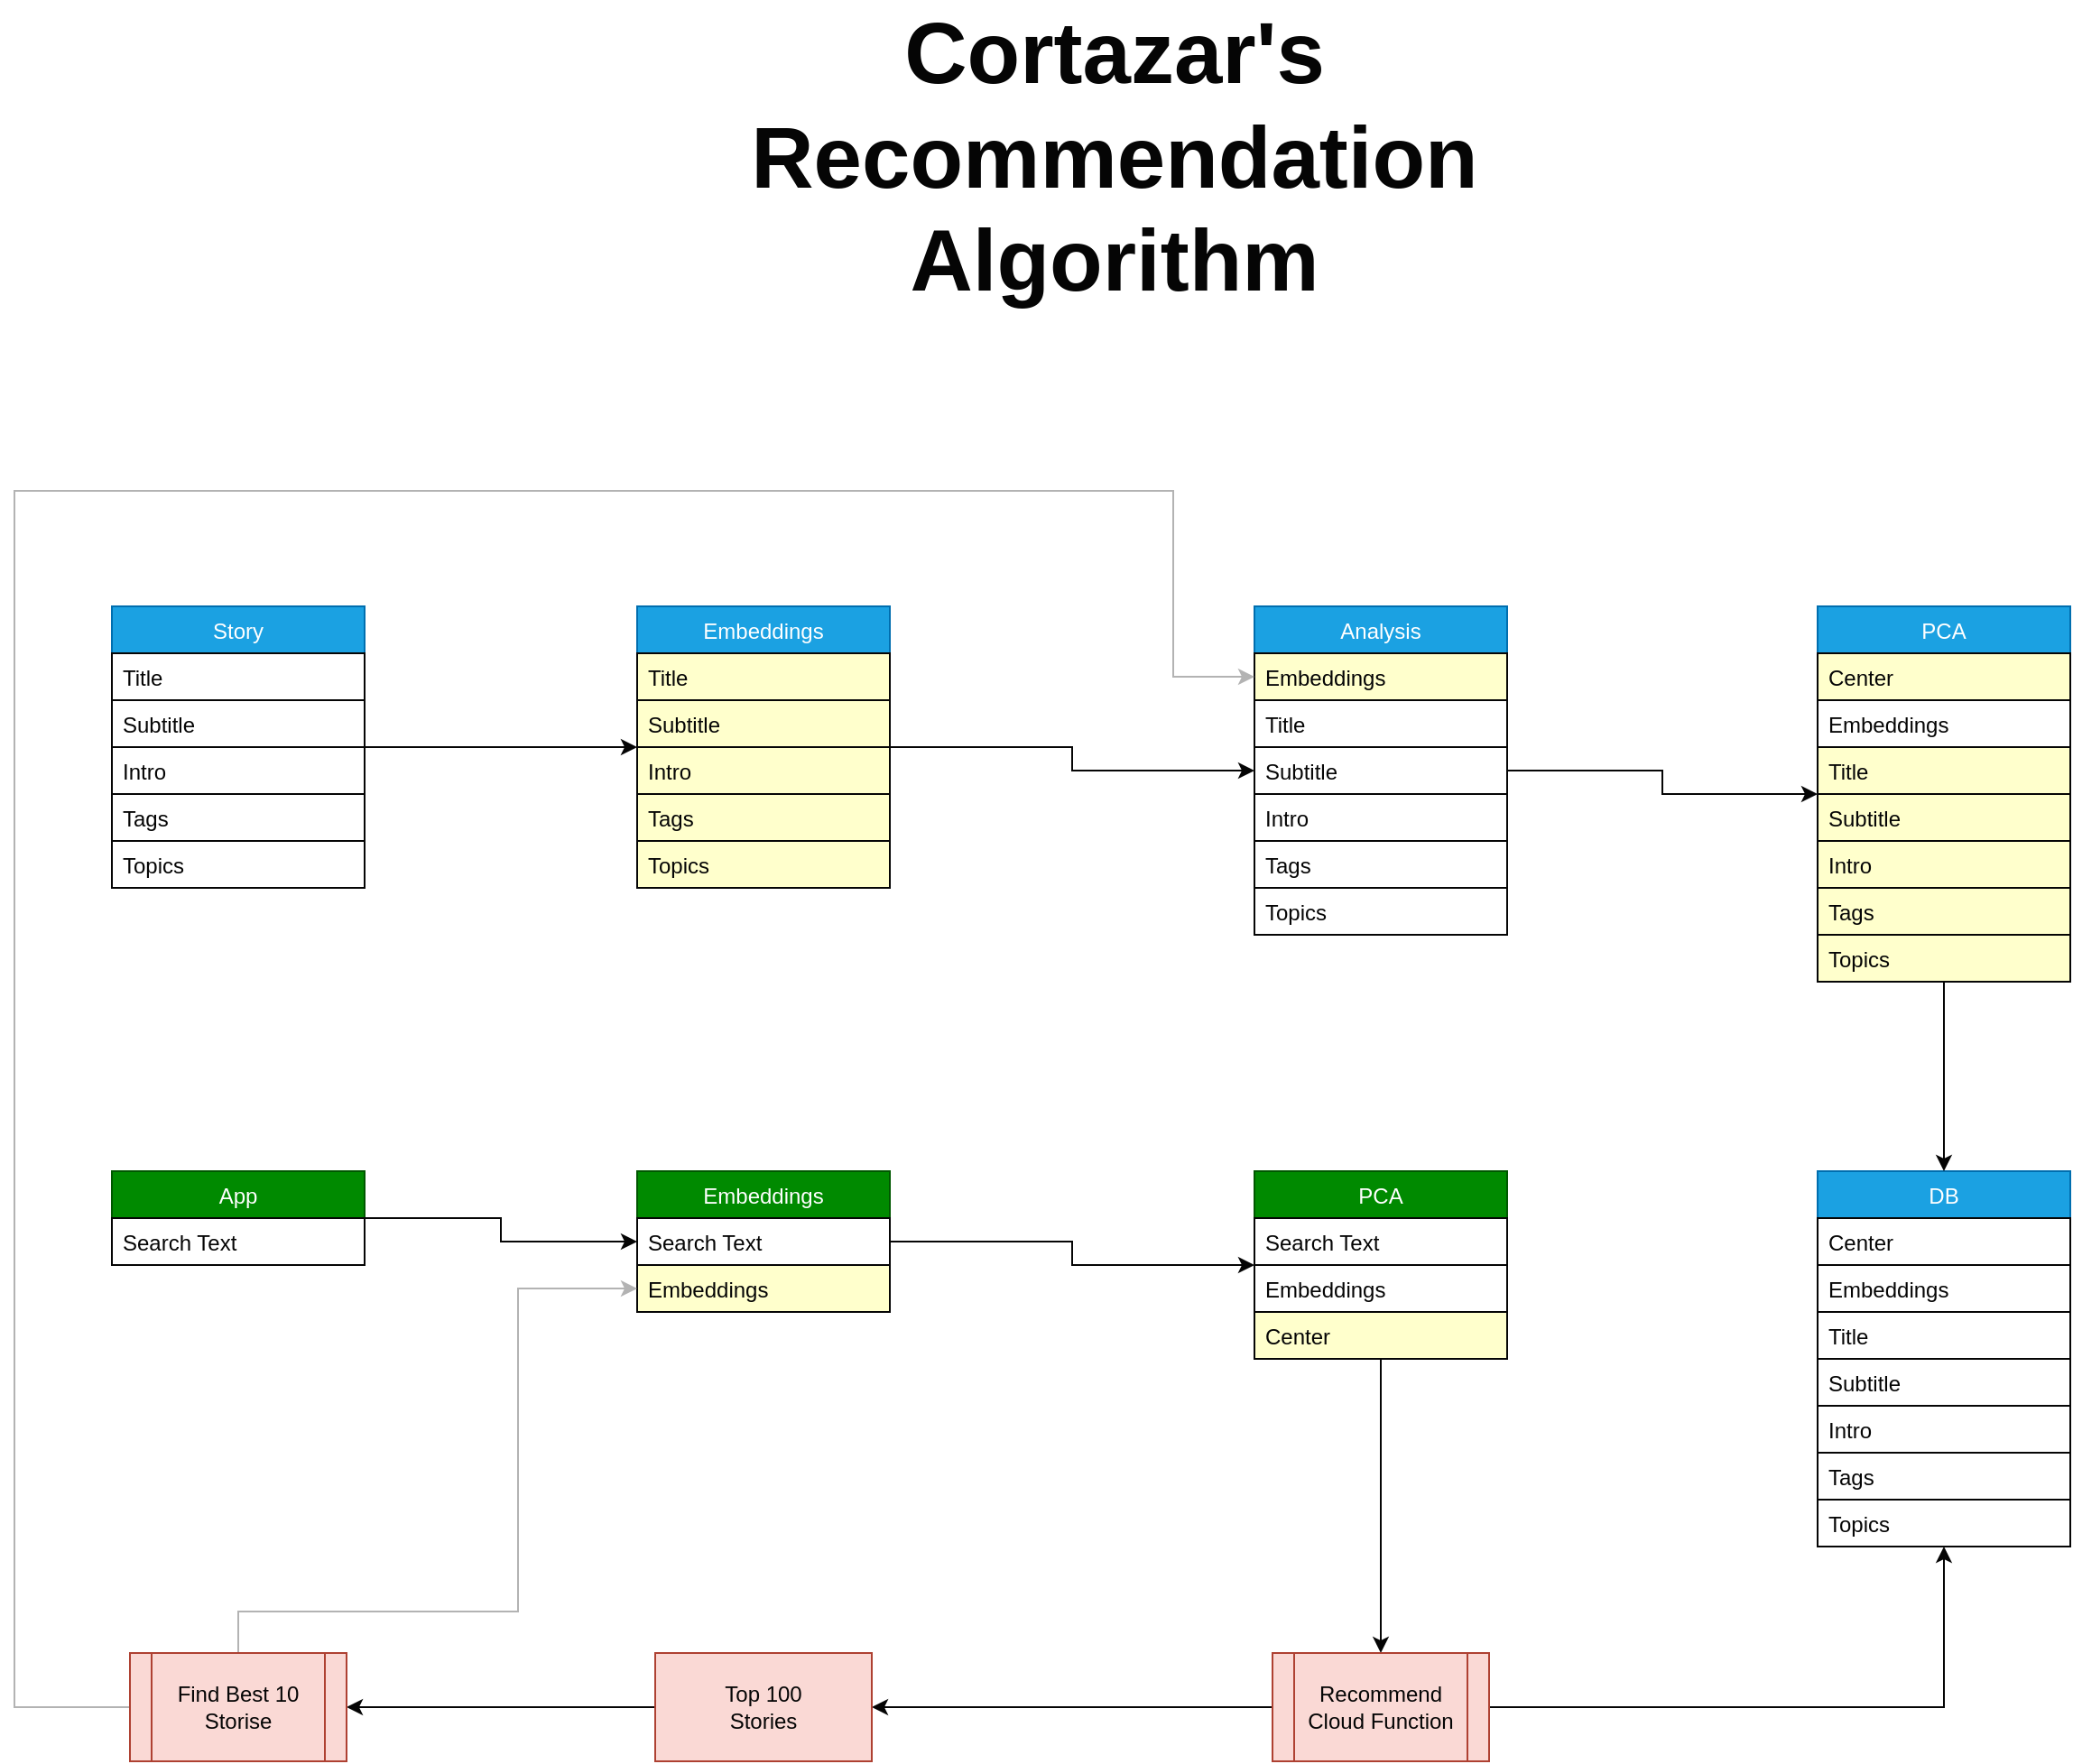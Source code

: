 <mxfile>
    <diagram id="E4lW0hnEvJUmRvfEjQED" name="Page-1">
        <mxGraphModel dx="831" dy="733" grid="0" gridSize="10" guides="1" tooltips="1" connect="1" arrows="1" fold="1" page="0" pageScale="1" pageWidth="2100" pageHeight="1700" background="#ffffff" math="0" shadow="0">
            <root>
                <mxCell id="0"/>
                <mxCell id="1" parent="0"/>
                <mxCell id="22" style="edgeStyle=orthogonalEdgeStyle;rounded=0;orthogonalLoop=1;jettySize=auto;html=1;strokeColor=#050505;fontColor=#050505;" edge="1" parent="1" source="10" target="16">
                    <mxGeometry relative="1" as="geometry"/>
                </mxCell>
                <mxCell id="10" value="Story" style="swimlane;fontStyle=0;childLayout=stackLayout;horizontal=1;startSize=26;fillColor=#1ba1e2;horizontalStack=0;resizeParent=1;resizeParentMax=0;resizeLast=0;collapsible=1;marginBottom=0;strokeColor=#006EAF;fontColor=#ffffff;" vertex="1" parent="1">
                    <mxGeometry x="71" y="-6" width="140" height="156" as="geometry"/>
                </mxCell>
                <mxCell id="11" value="Title" style="text;fillColor=none;align=left;verticalAlign=top;spacingLeft=4;spacingRight=4;overflow=hidden;rotatable=0;points=[[0,0.5],[1,0.5]];portConstraint=eastwest;fontColor=#050505;strokeColor=#050505;" vertex="1" parent="10">
                    <mxGeometry y="26" width="140" height="26" as="geometry"/>
                </mxCell>
                <mxCell id="12" value="Subtitle" style="text;fillColor=none;align=left;verticalAlign=top;spacingLeft=4;spacingRight=4;overflow=hidden;rotatable=0;points=[[0,0.5],[1,0.5]];portConstraint=eastwest;strokeColor=#050505;fontColor=#050505;" vertex="1" parent="10">
                    <mxGeometry y="52" width="140" height="26" as="geometry"/>
                </mxCell>
                <mxCell id="14" value="Intro" style="text;fillColor=none;align=left;verticalAlign=top;spacingLeft=4;spacingRight=4;overflow=hidden;rotatable=0;points=[[0,0.5],[1,0.5]];portConstraint=eastwest;fontColor=#050505;strokeColor=#050505;" vertex="1" parent="10">
                    <mxGeometry y="78" width="140" height="26" as="geometry"/>
                </mxCell>
                <mxCell id="15" value="Tags" style="text;align=left;verticalAlign=top;spacingLeft=4;spacingRight=4;overflow=hidden;rotatable=0;points=[[0,0.5],[1,0.5]];portConstraint=eastwest;fontColor=#050505;strokeColor=#050505;" vertex="1" parent="10">
                    <mxGeometry y="104" width="140" height="26" as="geometry"/>
                </mxCell>
                <mxCell id="13" value="Topics" style="text;fillColor=none;align=left;verticalAlign=top;spacingLeft=4;spacingRight=4;overflow=hidden;rotatable=0;points=[[0,0.5],[1,0.5]];portConstraint=eastwest;fontColor=#050505;strokeColor=#050505;" vertex="1" parent="10">
                    <mxGeometry y="130" width="140" height="26" as="geometry"/>
                </mxCell>
                <mxCell id="47" style="edgeStyle=orthogonalEdgeStyle;rounded=0;orthogonalLoop=1;jettySize=auto;html=1;strokeColor=#050505;fontColor=#050505;" edge="1" parent="1" source="16" target="39">
                    <mxGeometry relative="1" as="geometry"/>
                </mxCell>
                <mxCell id="16" value="Embeddings" style="swimlane;fontStyle=0;childLayout=stackLayout;horizontal=1;startSize=26;fillColor=#1ba1e2;horizontalStack=0;resizeParent=1;resizeParentMax=0;resizeLast=0;collapsible=1;marginBottom=0;strokeColor=#006EAF;fontColor=#ffffff;" vertex="1" parent="1">
                    <mxGeometry x="362" y="-6" width="140" height="156" as="geometry"/>
                </mxCell>
                <mxCell id="17" value="Title" style="text;align=left;verticalAlign=top;spacingLeft=4;spacingRight=4;overflow=hidden;rotatable=0;points=[[0,0.5],[1,0.5]];portConstraint=eastwest;fontColor=#050505;strokeColor=#050505;fillColor=#FFFFCC;" vertex="1" parent="16">
                    <mxGeometry y="26" width="140" height="26" as="geometry"/>
                </mxCell>
                <mxCell id="18" value="Subtitle" style="text;align=left;verticalAlign=top;spacingLeft=4;spacingRight=4;overflow=hidden;rotatable=0;points=[[0,0.5],[1,0.5]];portConstraint=eastwest;strokeColor=#050505;fontColor=#050505;fillColor=#FFFFCC;" vertex="1" parent="16">
                    <mxGeometry y="52" width="140" height="26" as="geometry"/>
                </mxCell>
                <mxCell id="19" value="Intro" style="text;align=left;verticalAlign=top;spacingLeft=4;spacingRight=4;overflow=hidden;rotatable=0;points=[[0,0.5],[1,0.5]];portConstraint=eastwest;fontColor=#050505;strokeColor=#050505;fillColor=#FFFFCC;" vertex="1" parent="16">
                    <mxGeometry y="78" width="140" height="26" as="geometry"/>
                </mxCell>
                <mxCell id="20" value="Tags" style="text;align=left;verticalAlign=top;spacingLeft=4;spacingRight=4;overflow=hidden;rotatable=0;points=[[0,0.5],[1,0.5]];portConstraint=eastwest;fontColor=#050505;strokeColor=#050505;fillColor=#FFFFCC;" vertex="1" parent="16">
                    <mxGeometry y="104" width="140" height="26" as="geometry"/>
                </mxCell>
                <mxCell id="21" value="Topics" style="text;align=left;verticalAlign=top;spacingLeft=4;spacingRight=4;overflow=hidden;rotatable=0;points=[[0,0.5],[1,0.5]];portConstraint=eastwest;fontColor=#050505;strokeColor=#050505;fillColor=#FFFFCC;" vertex="1" parent="16">
                    <mxGeometry y="130" width="140" height="26" as="geometry"/>
                </mxCell>
                <mxCell id="30" value="DB" style="swimlane;fontStyle=0;childLayout=stackLayout;horizontal=1;startSize=26;fillColor=#1ba1e2;horizontalStack=0;resizeParent=1;resizeParentMax=0;resizeLast=0;collapsible=1;marginBottom=0;strokeColor=#006EAF;fontColor=#ffffff;" vertex="1" parent="1">
                    <mxGeometry x="1016" y="307" width="140" height="208" as="geometry"/>
                </mxCell>
                <mxCell id="38" value="Center" style="text;fillColor=none;align=left;verticalAlign=top;spacingLeft=4;spacingRight=4;overflow=hidden;rotatable=0;points=[[0,0.5],[1,0.5]];portConstraint=eastwest;strokeColor=#050505;fontColor=#050505;" vertex="1" parent="30">
                    <mxGeometry y="26" width="140" height="26" as="geometry"/>
                </mxCell>
                <mxCell id="31" value="Embeddings" style="text;fillColor=none;align=left;verticalAlign=top;spacingLeft=4;spacingRight=4;overflow=hidden;rotatable=0;points=[[0,0.5],[1,0.5]];portConstraint=eastwest;fontColor=#050505;strokeColor=#050505;" vertex="1" parent="30">
                    <mxGeometry y="52" width="140" height="26" as="geometry"/>
                </mxCell>
                <mxCell id="37" value="Title" style="text;fillColor=none;align=left;verticalAlign=top;spacingLeft=4;spacingRight=4;overflow=hidden;rotatable=0;points=[[0,0.5],[1,0.5]];portConstraint=eastwest;fontColor=#050505;strokeColor=#050505;" vertex="1" parent="30">
                    <mxGeometry y="78" width="140" height="26" as="geometry"/>
                </mxCell>
                <mxCell id="32" value="Subtitle" style="text;fillColor=none;align=left;verticalAlign=top;spacingLeft=4;spacingRight=4;overflow=hidden;rotatable=0;points=[[0,0.5],[1,0.5]];portConstraint=eastwest;strokeColor=#050505;fontColor=#050505;" vertex="1" parent="30">
                    <mxGeometry y="104" width="140" height="26" as="geometry"/>
                </mxCell>
                <mxCell id="33" value="Intro" style="text;fillColor=none;align=left;verticalAlign=top;spacingLeft=4;spacingRight=4;overflow=hidden;rotatable=0;points=[[0,0.5],[1,0.5]];portConstraint=eastwest;fontColor=#050505;strokeColor=#050505;" vertex="1" parent="30">
                    <mxGeometry y="130" width="140" height="26" as="geometry"/>
                </mxCell>
                <mxCell id="34" value="Tags" style="text;fillColor=none;align=left;verticalAlign=top;spacingLeft=4;spacingRight=4;overflow=hidden;rotatable=0;points=[[0,0.5],[1,0.5]];portConstraint=eastwest;fontColor=#050505;strokeColor=#050505;" vertex="1" parent="30">
                    <mxGeometry y="156" width="140" height="26" as="geometry"/>
                </mxCell>
                <mxCell id="35" value="Topics" style="text;fillColor=none;align=left;verticalAlign=top;spacingLeft=4;spacingRight=4;overflow=hidden;rotatable=0;points=[[0,0.5],[1,0.5]];portConstraint=eastwest;fontColor=#050505;strokeColor=#050505;" vertex="1" parent="30">
                    <mxGeometry y="182" width="140" height="26" as="geometry"/>
                </mxCell>
                <mxCell id="56" style="edgeStyle=orthogonalEdgeStyle;rounded=0;orthogonalLoop=1;jettySize=auto;html=1;strokeColor=#050505;fontColor=#050505;" edge="1" parent="1" source="39" target="48">
                    <mxGeometry relative="1" as="geometry"/>
                </mxCell>
                <mxCell id="39" value="Analysis" style="swimlane;fontStyle=0;childLayout=stackLayout;horizontal=1;startSize=26;fillColor=#1ba1e2;horizontalStack=0;resizeParent=1;resizeParentMax=0;resizeLast=0;collapsible=1;marginBottom=0;strokeColor=#006EAF;fontColor=#ffffff;" vertex="1" parent="1">
                    <mxGeometry x="704" y="-6" width="140" height="182" as="geometry"/>
                </mxCell>
                <mxCell id="41" value="Embeddings" style="text;align=left;verticalAlign=top;spacingLeft=4;spacingRight=4;overflow=hidden;rotatable=0;points=[[0,0.5],[1,0.5]];portConstraint=eastwest;fontColor=#050505;strokeColor=#050505;fillColor=#FFFFCC;" vertex="1" parent="39">
                    <mxGeometry y="26" width="140" height="26" as="geometry"/>
                </mxCell>
                <mxCell id="42" value="Title" style="text;fillColor=none;align=left;verticalAlign=top;spacingLeft=4;spacingRight=4;overflow=hidden;rotatable=0;points=[[0,0.5],[1,0.5]];portConstraint=eastwest;fontColor=#050505;strokeColor=#050505;" vertex="1" parent="39">
                    <mxGeometry y="52" width="140" height="26" as="geometry"/>
                </mxCell>
                <mxCell id="43" value="Subtitle" style="text;fillColor=none;align=left;verticalAlign=top;spacingLeft=4;spacingRight=4;overflow=hidden;rotatable=0;points=[[0,0.5],[1,0.5]];portConstraint=eastwest;strokeColor=#050505;fontColor=#050505;" vertex="1" parent="39">
                    <mxGeometry y="78" width="140" height="26" as="geometry"/>
                </mxCell>
                <mxCell id="44" value="Intro" style="text;fillColor=none;align=left;verticalAlign=top;spacingLeft=4;spacingRight=4;overflow=hidden;rotatable=0;points=[[0,0.5],[1,0.5]];portConstraint=eastwest;fontColor=#050505;strokeColor=#050505;" vertex="1" parent="39">
                    <mxGeometry y="104" width="140" height="26" as="geometry"/>
                </mxCell>
                <mxCell id="45" value="Tags" style="text;fillColor=none;align=left;verticalAlign=top;spacingLeft=4;spacingRight=4;overflow=hidden;rotatable=0;points=[[0,0.5],[1,0.5]];portConstraint=eastwest;fontColor=#050505;strokeColor=#050505;" vertex="1" parent="39">
                    <mxGeometry y="130" width="140" height="26" as="geometry"/>
                </mxCell>
                <mxCell id="46" value="Topics" style="text;fillColor=none;align=left;verticalAlign=top;spacingLeft=4;spacingRight=4;overflow=hidden;rotatable=0;points=[[0,0.5],[1,0.5]];portConstraint=eastwest;fontColor=#050505;strokeColor=#050505;" vertex="1" parent="39">
                    <mxGeometry y="156" width="140" height="26" as="geometry"/>
                </mxCell>
                <mxCell id="57" style="edgeStyle=orthogonalEdgeStyle;rounded=0;orthogonalLoop=1;jettySize=auto;html=1;entryX=0.5;entryY=0;entryDx=0;entryDy=0;strokeColor=#050505;fontColor=#050505;" edge="1" parent="1" source="48" target="30">
                    <mxGeometry relative="1" as="geometry"/>
                </mxCell>
                <mxCell id="48" value="PCA" style="swimlane;fontStyle=0;childLayout=stackLayout;horizontal=1;startSize=26;fillColor=#1ba1e2;horizontalStack=0;resizeParent=1;resizeParentMax=0;resizeLast=0;collapsible=1;marginBottom=0;strokeColor=#006EAF;fontColor=#ffffff;" vertex="1" parent="1">
                    <mxGeometry x="1016" y="-6" width="140" height="208" as="geometry"/>
                </mxCell>
                <mxCell id="49" value="Center" style="text;align=left;verticalAlign=top;spacingLeft=4;spacingRight=4;overflow=hidden;rotatable=0;points=[[0,0.5],[1,0.5]];portConstraint=eastwest;strokeColor=#050505;fontColor=#050505;fillColor=#FFFFCC;" vertex="1" parent="48">
                    <mxGeometry y="26" width="140" height="26" as="geometry"/>
                </mxCell>
                <mxCell id="50" value="Embeddings" style="text;fillColor=none;align=left;verticalAlign=top;spacingLeft=4;spacingRight=4;overflow=hidden;rotatable=0;points=[[0,0.5],[1,0.5]];portConstraint=eastwest;fontColor=#050505;strokeColor=#050505;" vertex="1" parent="48">
                    <mxGeometry y="52" width="140" height="26" as="geometry"/>
                </mxCell>
                <mxCell id="51" value="Title" style="text;align=left;verticalAlign=top;spacingLeft=4;spacingRight=4;overflow=hidden;rotatable=0;points=[[0,0.5],[1,0.5]];portConstraint=eastwest;fontColor=#050505;strokeColor=#050505;fillColor=#FFFFCC;" vertex="1" parent="48">
                    <mxGeometry y="78" width="140" height="26" as="geometry"/>
                </mxCell>
                <mxCell id="52" value="Subtitle" style="text;align=left;verticalAlign=top;spacingLeft=4;spacingRight=4;overflow=hidden;rotatable=0;points=[[0,0.5],[1,0.5]];portConstraint=eastwest;strokeColor=#050505;fontColor=#050505;fillColor=#FFFFCC;" vertex="1" parent="48">
                    <mxGeometry y="104" width="140" height="26" as="geometry"/>
                </mxCell>
                <mxCell id="53" value="Intro" style="text;align=left;verticalAlign=top;spacingLeft=4;spacingRight=4;overflow=hidden;rotatable=0;points=[[0,0.5],[1,0.5]];portConstraint=eastwest;fontColor=#050505;strokeColor=#050505;fillColor=#FFFFCC;" vertex="1" parent="48">
                    <mxGeometry y="130" width="140" height="26" as="geometry"/>
                </mxCell>
                <mxCell id="54" value="Tags" style="text;align=left;verticalAlign=top;spacingLeft=4;spacingRight=4;overflow=hidden;rotatable=0;points=[[0,0.5],[1,0.5]];portConstraint=eastwest;fontColor=#050505;strokeColor=#050505;fillColor=#FFFFCC;" vertex="1" parent="48">
                    <mxGeometry y="156" width="140" height="26" as="geometry"/>
                </mxCell>
                <mxCell id="55" value="Topics" style="text;align=left;verticalAlign=top;spacingLeft=4;spacingRight=4;overflow=hidden;rotatable=0;points=[[0,0.5],[1,0.5]];portConstraint=eastwest;fontColor=#050505;strokeColor=#050505;fillColor=#FFFFCC;" vertex="1" parent="48">
                    <mxGeometry y="182" width="140" height="26" as="geometry"/>
                </mxCell>
                <mxCell id="78" style="edgeStyle=orthogonalEdgeStyle;rounded=0;orthogonalLoop=1;jettySize=auto;html=1;strokeColor=#050505;fontColor=#050505;" edge="1" parent="1" source="65" target="71">
                    <mxGeometry relative="1" as="geometry"/>
                </mxCell>
                <mxCell id="65" value="App" style="swimlane;fontStyle=0;childLayout=stackLayout;horizontal=1;startSize=26;fillColor=#008a00;horizontalStack=0;resizeParent=1;resizeParentMax=0;resizeLast=0;collapsible=1;marginBottom=0;strokeColor=#005700;fontColor=#ffffff;" vertex="1" parent="1">
                    <mxGeometry x="71" y="307" width="140" height="52" as="geometry"/>
                </mxCell>
                <mxCell id="66" value="Search Text" style="text;fillColor=none;align=left;verticalAlign=top;spacingLeft=4;spacingRight=4;overflow=hidden;rotatable=0;points=[[0,0.5],[1,0.5]];portConstraint=eastwest;fontColor=#050505;strokeColor=#050505;" vertex="1" parent="65">
                    <mxGeometry y="26" width="140" height="26" as="geometry"/>
                </mxCell>
                <mxCell id="79" style="edgeStyle=orthogonalEdgeStyle;rounded=0;orthogonalLoop=1;jettySize=auto;html=1;strokeColor=#050505;fontColor=#050505;" edge="1" parent="1" source="71" target="73">
                    <mxGeometry relative="1" as="geometry"/>
                </mxCell>
                <mxCell id="71" value="Embeddings" style="swimlane;fontStyle=0;childLayout=stackLayout;horizontal=1;startSize=26;fillColor=#008a00;horizontalStack=0;resizeParent=1;resizeParentMax=0;resizeLast=0;collapsible=1;marginBottom=0;strokeColor=#005700;fontColor=#ffffff;" vertex="1" parent="1">
                    <mxGeometry x="362" y="307" width="140" height="78" as="geometry"/>
                </mxCell>
                <mxCell id="72" value="Search Text" style="text;fillColor=none;align=left;verticalAlign=top;spacingLeft=4;spacingRight=4;overflow=hidden;rotatable=0;points=[[0,0.5],[1,0.5]];portConstraint=eastwest;fontColor=#050505;strokeColor=#050505;" vertex="1" parent="71">
                    <mxGeometry y="26" width="140" height="26" as="geometry"/>
                </mxCell>
                <mxCell id="75" value="Embeddings" style="text;align=left;verticalAlign=top;spacingLeft=4;spacingRight=4;overflow=hidden;rotatable=0;points=[[0,0.5],[1,0.5]];portConstraint=eastwest;fontColor=#050505;strokeColor=#050505;fillColor=#FFFFCC;" vertex="1" parent="71">
                    <mxGeometry y="52" width="140" height="26" as="geometry"/>
                </mxCell>
                <mxCell id="84" style="edgeStyle=orthogonalEdgeStyle;rounded=0;orthogonalLoop=1;jettySize=auto;html=1;strokeColor=#050505;fontColor=#050505;" edge="1" parent="1" source="73" target="83">
                    <mxGeometry relative="1" as="geometry"/>
                </mxCell>
                <mxCell id="73" value="PCA" style="swimlane;fontStyle=0;childLayout=stackLayout;horizontal=1;startSize=26;fillColor=#008a00;horizontalStack=0;resizeParent=1;resizeParentMax=0;resizeLast=0;collapsible=1;marginBottom=0;strokeColor=#005700;fontColor=#ffffff;" vertex="1" parent="1">
                    <mxGeometry x="704" y="307" width="140" height="104" as="geometry"/>
                </mxCell>
                <mxCell id="74" value="Search Text" style="text;fillColor=none;align=left;verticalAlign=top;spacingLeft=4;spacingRight=4;overflow=hidden;rotatable=0;points=[[0,0.5],[1,0.5]];portConstraint=eastwest;fontColor=#050505;strokeColor=#050505;" vertex="1" parent="73">
                    <mxGeometry y="26" width="140" height="26" as="geometry"/>
                </mxCell>
                <mxCell id="76" value="Embeddings" style="text;fillColor=none;align=left;verticalAlign=top;spacingLeft=4;spacingRight=4;overflow=hidden;rotatable=0;points=[[0,0.5],[1,0.5]];portConstraint=eastwest;fontColor=#050505;strokeColor=#050505;" vertex="1" parent="73">
                    <mxGeometry y="52" width="140" height="26" as="geometry"/>
                </mxCell>
                <mxCell id="77" value="Center" style="text;align=left;verticalAlign=top;spacingLeft=4;spacingRight=4;overflow=hidden;rotatable=0;points=[[0,0.5],[1,0.5]];portConstraint=eastwest;fontColor=#050505;strokeColor=#050505;fillColor=#FFFFCC;" vertex="1" parent="73">
                    <mxGeometry y="78" width="140" height="26" as="geometry"/>
                </mxCell>
                <mxCell id="85" style="edgeStyle=orthogonalEdgeStyle;rounded=0;orthogonalLoop=1;jettySize=auto;html=1;strokeColor=#050505;fontColor=#050505;" edge="1" parent="1" source="83" target="30">
                    <mxGeometry relative="1" as="geometry"/>
                </mxCell>
                <mxCell id="87" style="edgeStyle=orthogonalEdgeStyle;rounded=0;orthogonalLoop=1;jettySize=auto;html=1;strokeColor=#050505;fontColor=#050505;" edge="1" parent="1" source="83" target="86">
                    <mxGeometry relative="1" as="geometry"/>
                </mxCell>
                <mxCell id="83" value="&lt;font color=&quot;#050505&quot;&gt;Recommend Cloud Function&lt;/font&gt;" style="shape=process;whiteSpace=wrap;html=1;backgroundOutline=1;strokeColor=#ae4132;fillColor=#fad9d5;" vertex="1" parent="1">
                    <mxGeometry x="714" y="574" width="120" height="60" as="geometry"/>
                </mxCell>
                <mxCell id="91" style="edgeStyle=orthogonalEdgeStyle;rounded=0;orthogonalLoop=1;jettySize=auto;html=1;strokeColor=#050505;fontColor=#050505;" edge="1" parent="1" source="86" target="89">
                    <mxGeometry relative="1" as="geometry"/>
                </mxCell>
                <mxCell id="86" value="&lt;font color=&quot;#050505&quot;&gt;Top 100&lt;br&gt;Stories&lt;/font&gt;" style="rounded=0;whiteSpace=wrap;html=1;strokeColor=#ae4132;fillColor=#fad9d5;" vertex="1" parent="1">
                    <mxGeometry x="372" y="574" width="120" height="60" as="geometry"/>
                </mxCell>
                <mxCell id="92" style="edgeStyle=orthogonalEdgeStyle;rounded=0;orthogonalLoop=1;jettySize=auto;html=1;fontColor=#050505;strokeColor=#B3B3B3;" edge="1" parent="1" source="89" target="75">
                    <mxGeometry relative="1" as="geometry">
                        <Array as="points">
                            <mxPoint x="141" y="551"/>
                            <mxPoint x="296" y="551"/>
                            <mxPoint x="296" y="372"/>
                        </Array>
                    </mxGeometry>
                </mxCell>
                <mxCell id="93" style="edgeStyle=orthogonalEdgeStyle;rounded=0;orthogonalLoop=1;jettySize=auto;html=1;entryX=0;entryY=0.5;entryDx=0;entryDy=0;strokeColor=#B3B3B3;fontColor=#050505;" edge="1" parent="1" source="89" target="41">
                    <mxGeometry relative="1" as="geometry">
                        <Array as="points">
                            <mxPoint x="17" y="604"/>
                            <mxPoint x="17" y="-70"/>
                            <mxPoint x="659" y="-70"/>
                            <mxPoint x="659" y="33"/>
                        </Array>
                    </mxGeometry>
                </mxCell>
                <mxCell id="89" value="&lt;font color=&quot;#050505&quot;&gt;Find Best 10 Storise&lt;/font&gt;" style="shape=process;whiteSpace=wrap;html=1;backgroundOutline=1;strokeColor=#ae4132;fillColor=#fad9d5;" vertex="1" parent="1">
                    <mxGeometry x="81" y="574" width="120" height="60" as="geometry"/>
                </mxCell>
                <mxCell id="94" value="&lt;font color=&quot;#050505&quot;&gt;&lt;span style=&quot;font-size: 48px&quot;&gt;&lt;b&gt;Cortazar's&lt;br&gt;Recommendation &lt;br&gt;Algorithm&lt;/b&gt;&lt;/span&gt;&lt;/font&gt;" style="text;html=1;align=center;verticalAlign=middle;resizable=0;points=[];autosize=1;" vertex="1" parent="1">
                    <mxGeometry x="419" y="-296" width="413" height="82" as="geometry"/>
                </mxCell>
            </root>
        </mxGraphModel>
    </diagram>
</mxfile>